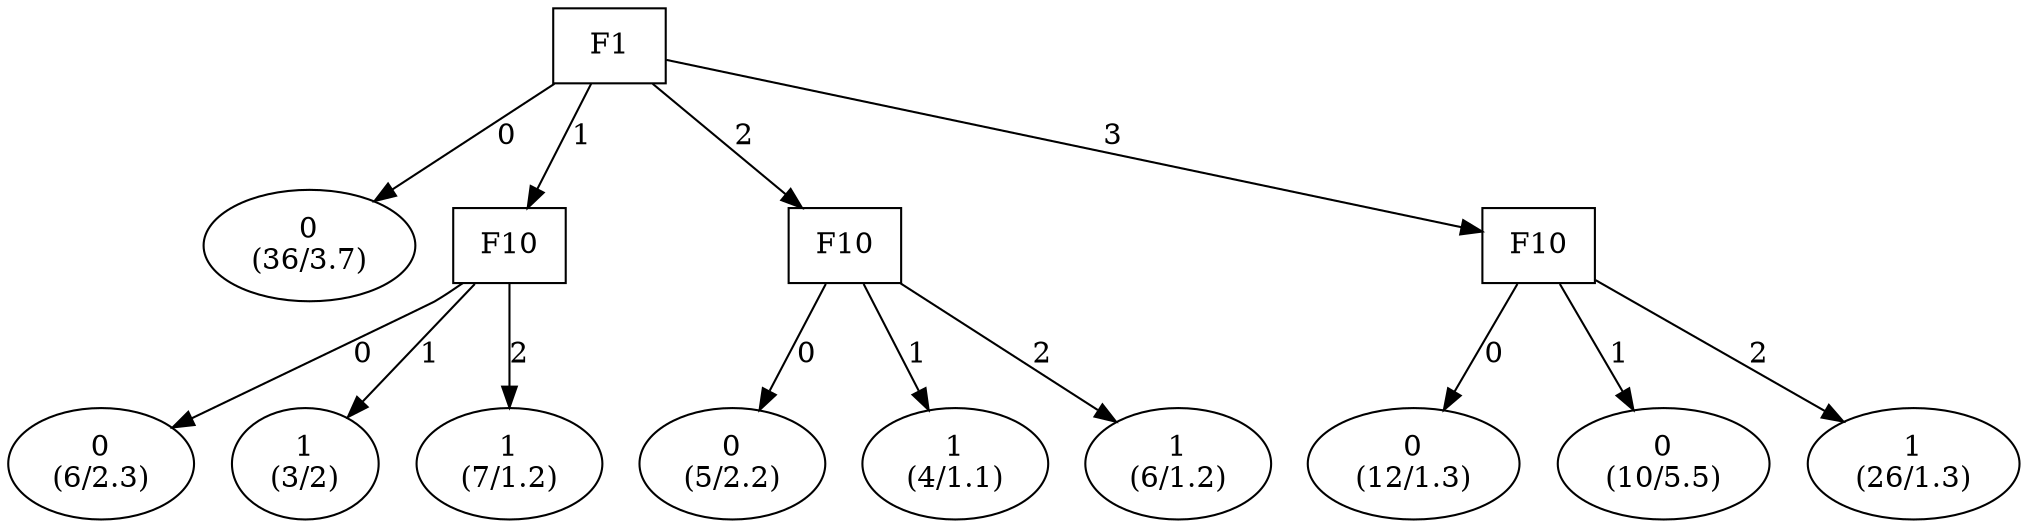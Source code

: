 digraph YaDT {
n0 [ shape=box, label="F1\n"]
n0 -> n1 [label="0"]
n1 [ shape=ellipse, label="0\n(36/3.7)"]
n0 -> n2 [label="1"]
n2 [ shape=box, label="F10\n"]
n2 -> n3 [label="0"]
n3 [ shape=ellipse, label="0\n(6/2.3)"]
n2 -> n4 [label="1"]
n4 [ shape=ellipse, label="1\n(3/2)"]
n2 -> n5 [label="2"]
n5 [ shape=ellipse, label="1\n(7/1.2)"]
n0 -> n7 [label="2"]
n7 [ shape=box, label="F10\n"]
n7 -> n8 [label="0"]
n8 [ shape=ellipse, label="0\n(5/2.2)"]
n7 -> n9 [label="1"]
n9 [ shape=ellipse, label="1\n(4/1.1)"]
n7 -> n10 [label="2"]
n10 [ shape=ellipse, label="1\n(6/1.2)"]
n0 -> n12 [label="3"]
n12 [ shape=box, label="F10\n"]
n12 -> n13 [label="0"]
n13 [ shape=ellipse, label="0\n(12/1.3)"]
n12 -> n14 [label="1"]
n14 [ shape=ellipse, label="0\n(10/5.5)"]
n12 -> n15 [label="2"]
n15 [ shape=ellipse, label="1\n(26/1.3)"]
}
